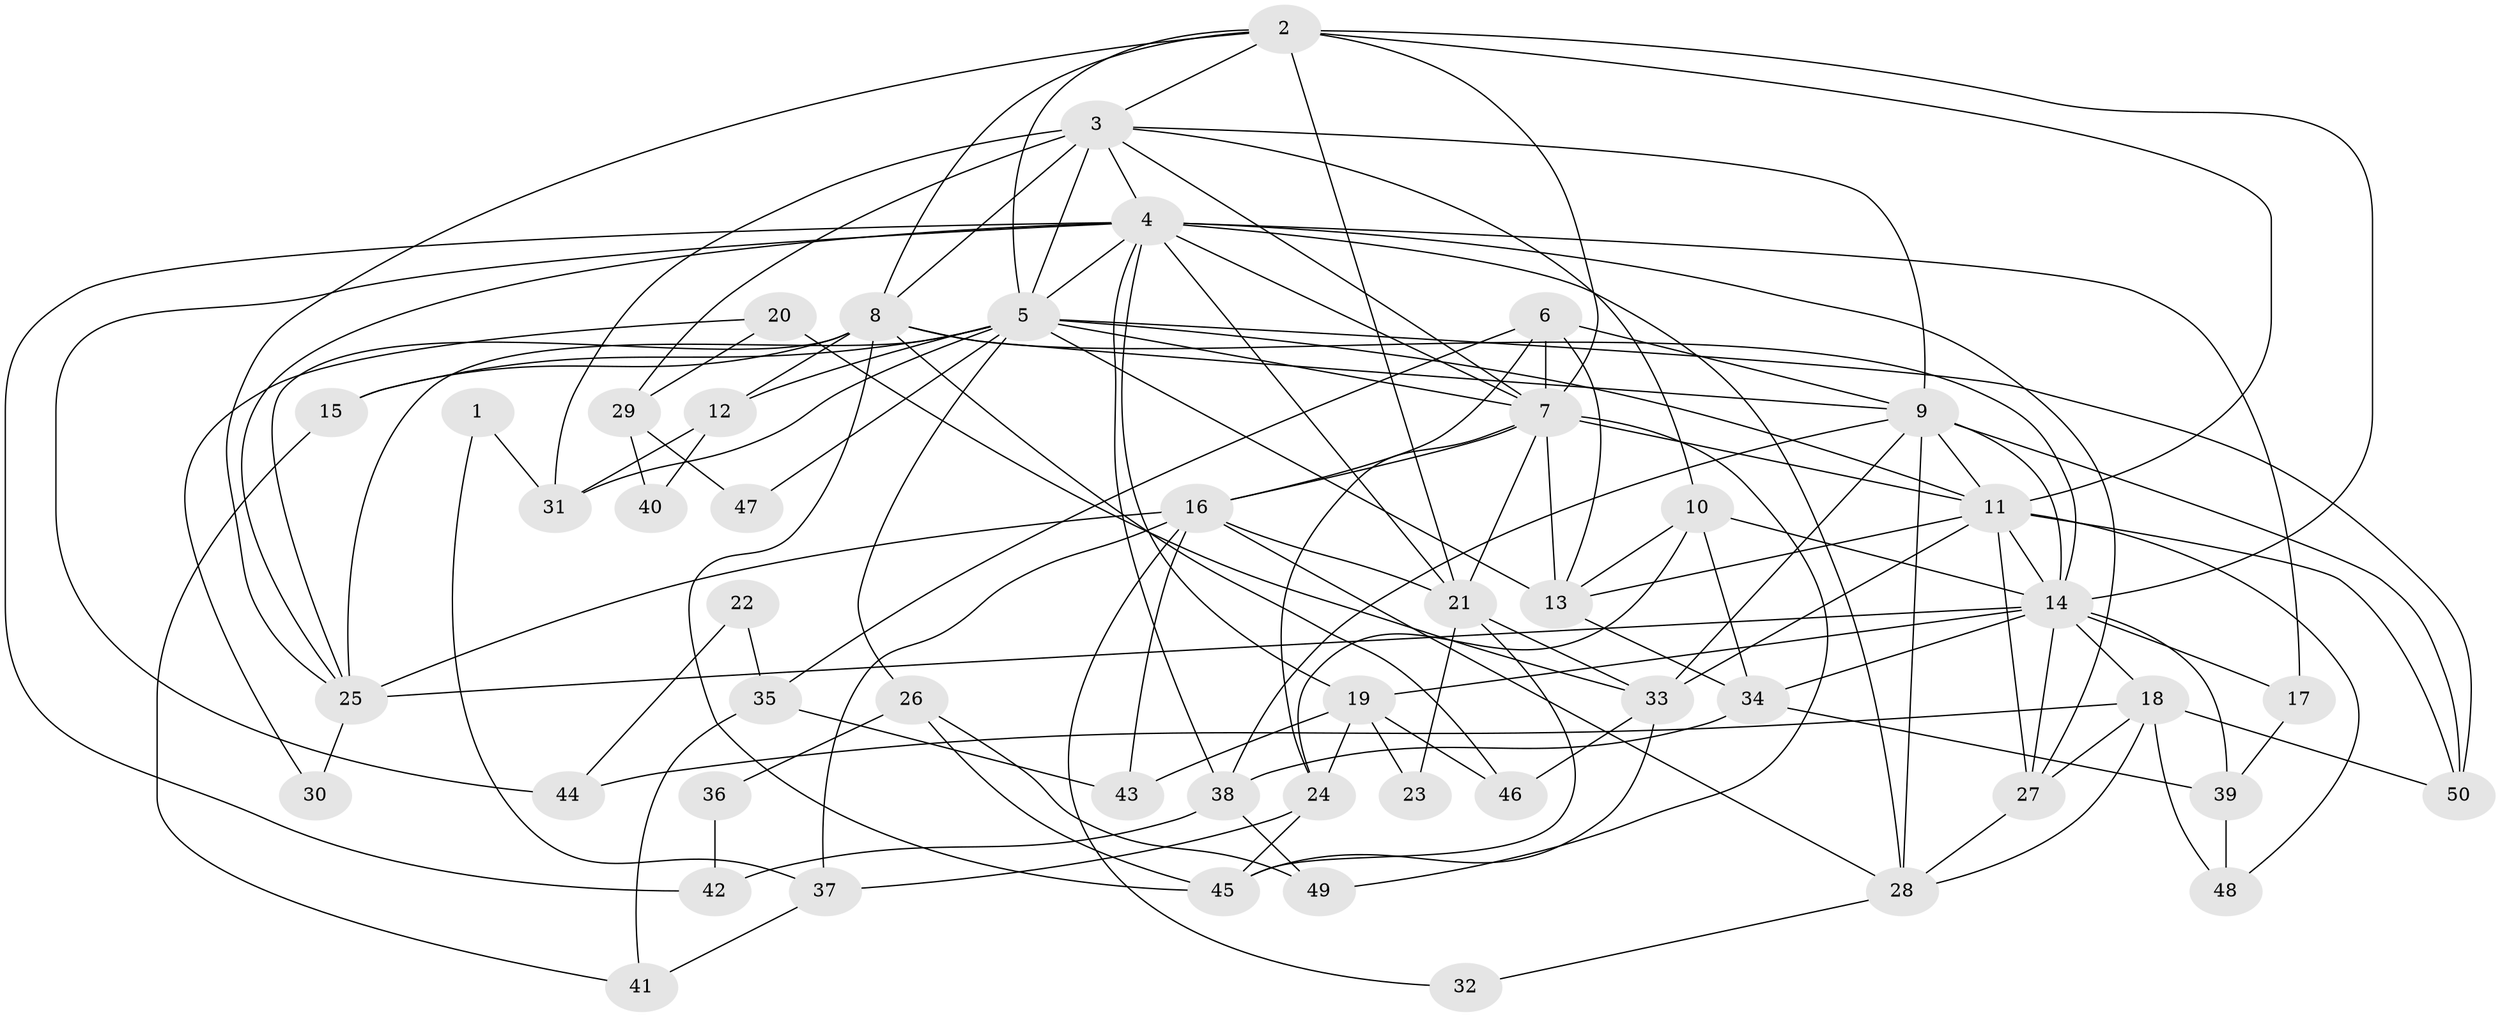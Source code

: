 // original degree distribution, {2: 0.12121212121212122, 4: 0.2727272727272727, 8: 0.04040404040404041, 5: 0.26262626262626265, 3: 0.2727272727272727, 6: 0.020202020202020204, 9: 0.010101010101010102}
// Generated by graph-tools (version 1.1) at 2025/36/03/09/25 02:36:07]
// undirected, 50 vertices, 129 edges
graph export_dot {
graph [start="1"]
  node [color=gray90,style=filled];
  1;
  2;
  3;
  4;
  5;
  6;
  7;
  8;
  9;
  10;
  11;
  12;
  13;
  14;
  15;
  16;
  17;
  18;
  19;
  20;
  21;
  22;
  23;
  24;
  25;
  26;
  27;
  28;
  29;
  30;
  31;
  32;
  33;
  34;
  35;
  36;
  37;
  38;
  39;
  40;
  41;
  42;
  43;
  44;
  45;
  46;
  47;
  48;
  49;
  50;
  1 -- 31 [weight=1.0];
  1 -- 37 [weight=1.0];
  2 -- 3 [weight=1.0];
  2 -- 5 [weight=1.0];
  2 -- 7 [weight=1.0];
  2 -- 8 [weight=1.0];
  2 -- 11 [weight=1.0];
  2 -- 14 [weight=1.0];
  2 -- 21 [weight=1.0];
  2 -- 25 [weight=1.0];
  3 -- 4 [weight=1.0];
  3 -- 5 [weight=3.0];
  3 -- 7 [weight=2.0];
  3 -- 8 [weight=2.0];
  3 -- 9 [weight=1.0];
  3 -- 10 [weight=1.0];
  3 -- 29 [weight=1.0];
  3 -- 31 [weight=1.0];
  4 -- 5 [weight=2.0];
  4 -- 7 [weight=1.0];
  4 -- 17 [weight=1.0];
  4 -- 19 [weight=2.0];
  4 -- 21 [weight=1.0];
  4 -- 25 [weight=1.0];
  4 -- 27 [weight=1.0];
  4 -- 28 [weight=1.0];
  4 -- 38 [weight=1.0];
  4 -- 42 [weight=1.0];
  4 -- 44 [weight=1.0];
  5 -- 7 [weight=2.0];
  5 -- 11 [weight=1.0];
  5 -- 12 [weight=1.0];
  5 -- 13 [weight=1.0];
  5 -- 15 [weight=1.0];
  5 -- 25 [weight=2.0];
  5 -- 26 [weight=1.0];
  5 -- 31 [weight=1.0];
  5 -- 47 [weight=1.0];
  5 -- 50 [weight=1.0];
  6 -- 7 [weight=1.0];
  6 -- 9 [weight=1.0];
  6 -- 13 [weight=1.0];
  6 -- 16 [weight=1.0];
  6 -- 35 [weight=1.0];
  7 -- 11 [weight=1.0];
  7 -- 13 [weight=1.0];
  7 -- 16 [weight=2.0];
  7 -- 21 [weight=1.0];
  7 -- 24 [weight=1.0];
  7 -- 49 [weight=1.0];
  8 -- 9 [weight=1.0];
  8 -- 12 [weight=1.0];
  8 -- 14 [weight=1.0];
  8 -- 15 [weight=2.0];
  8 -- 25 [weight=1.0];
  8 -- 45 [weight=1.0];
  8 -- 46 [weight=1.0];
  9 -- 11 [weight=2.0];
  9 -- 14 [weight=1.0];
  9 -- 28 [weight=1.0];
  9 -- 33 [weight=1.0];
  9 -- 38 [weight=1.0];
  9 -- 50 [weight=1.0];
  10 -- 13 [weight=1.0];
  10 -- 14 [weight=1.0];
  10 -- 24 [weight=1.0];
  10 -- 34 [weight=1.0];
  11 -- 13 [weight=1.0];
  11 -- 14 [weight=1.0];
  11 -- 27 [weight=1.0];
  11 -- 33 [weight=1.0];
  11 -- 48 [weight=1.0];
  11 -- 50 [weight=1.0];
  12 -- 31 [weight=1.0];
  12 -- 40 [weight=1.0];
  13 -- 34 [weight=1.0];
  14 -- 17 [weight=1.0];
  14 -- 18 [weight=2.0];
  14 -- 19 [weight=2.0];
  14 -- 25 [weight=1.0];
  14 -- 27 [weight=1.0];
  14 -- 34 [weight=2.0];
  14 -- 39 [weight=1.0];
  15 -- 41 [weight=1.0];
  16 -- 21 [weight=1.0];
  16 -- 25 [weight=1.0];
  16 -- 28 [weight=1.0];
  16 -- 32 [weight=1.0];
  16 -- 37 [weight=1.0];
  16 -- 43 [weight=1.0];
  17 -- 39 [weight=1.0];
  18 -- 27 [weight=1.0];
  18 -- 28 [weight=1.0];
  18 -- 44 [weight=1.0];
  18 -- 48 [weight=1.0];
  18 -- 50 [weight=1.0];
  19 -- 23 [weight=1.0];
  19 -- 24 [weight=1.0];
  19 -- 43 [weight=1.0];
  19 -- 46 [weight=1.0];
  20 -- 29 [weight=1.0];
  20 -- 30 [weight=1.0];
  20 -- 33 [weight=1.0];
  21 -- 23 [weight=1.0];
  21 -- 33 [weight=1.0];
  21 -- 45 [weight=1.0];
  22 -- 35 [weight=1.0];
  22 -- 44 [weight=1.0];
  24 -- 37 [weight=1.0];
  24 -- 45 [weight=1.0];
  25 -- 30 [weight=1.0];
  26 -- 36 [weight=1.0];
  26 -- 45 [weight=1.0];
  26 -- 49 [weight=1.0];
  27 -- 28 [weight=1.0];
  28 -- 32 [weight=1.0];
  29 -- 40 [weight=1.0];
  29 -- 47 [weight=1.0];
  33 -- 45 [weight=1.0];
  33 -- 46 [weight=1.0];
  34 -- 38 [weight=1.0];
  34 -- 39 [weight=1.0];
  35 -- 41 [weight=1.0];
  35 -- 43 [weight=1.0];
  36 -- 42 [weight=1.0];
  37 -- 41 [weight=1.0];
  38 -- 42 [weight=1.0];
  38 -- 49 [weight=1.0];
  39 -- 48 [weight=1.0];
}
